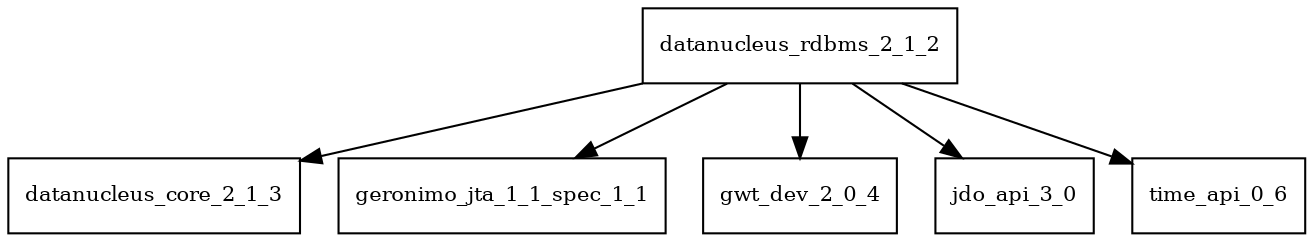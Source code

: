 digraph datanucleus_rdbms_2_1_2_dependencies {
  node [shape = box, fontsize=10.0];
  datanucleus_rdbms_2_1_2 -> datanucleus_core_2_1_3;
  datanucleus_rdbms_2_1_2 -> geronimo_jta_1_1_spec_1_1;
  datanucleus_rdbms_2_1_2 -> gwt_dev_2_0_4;
  datanucleus_rdbms_2_1_2 -> jdo_api_3_0;
  datanucleus_rdbms_2_1_2 -> time_api_0_6;
}
